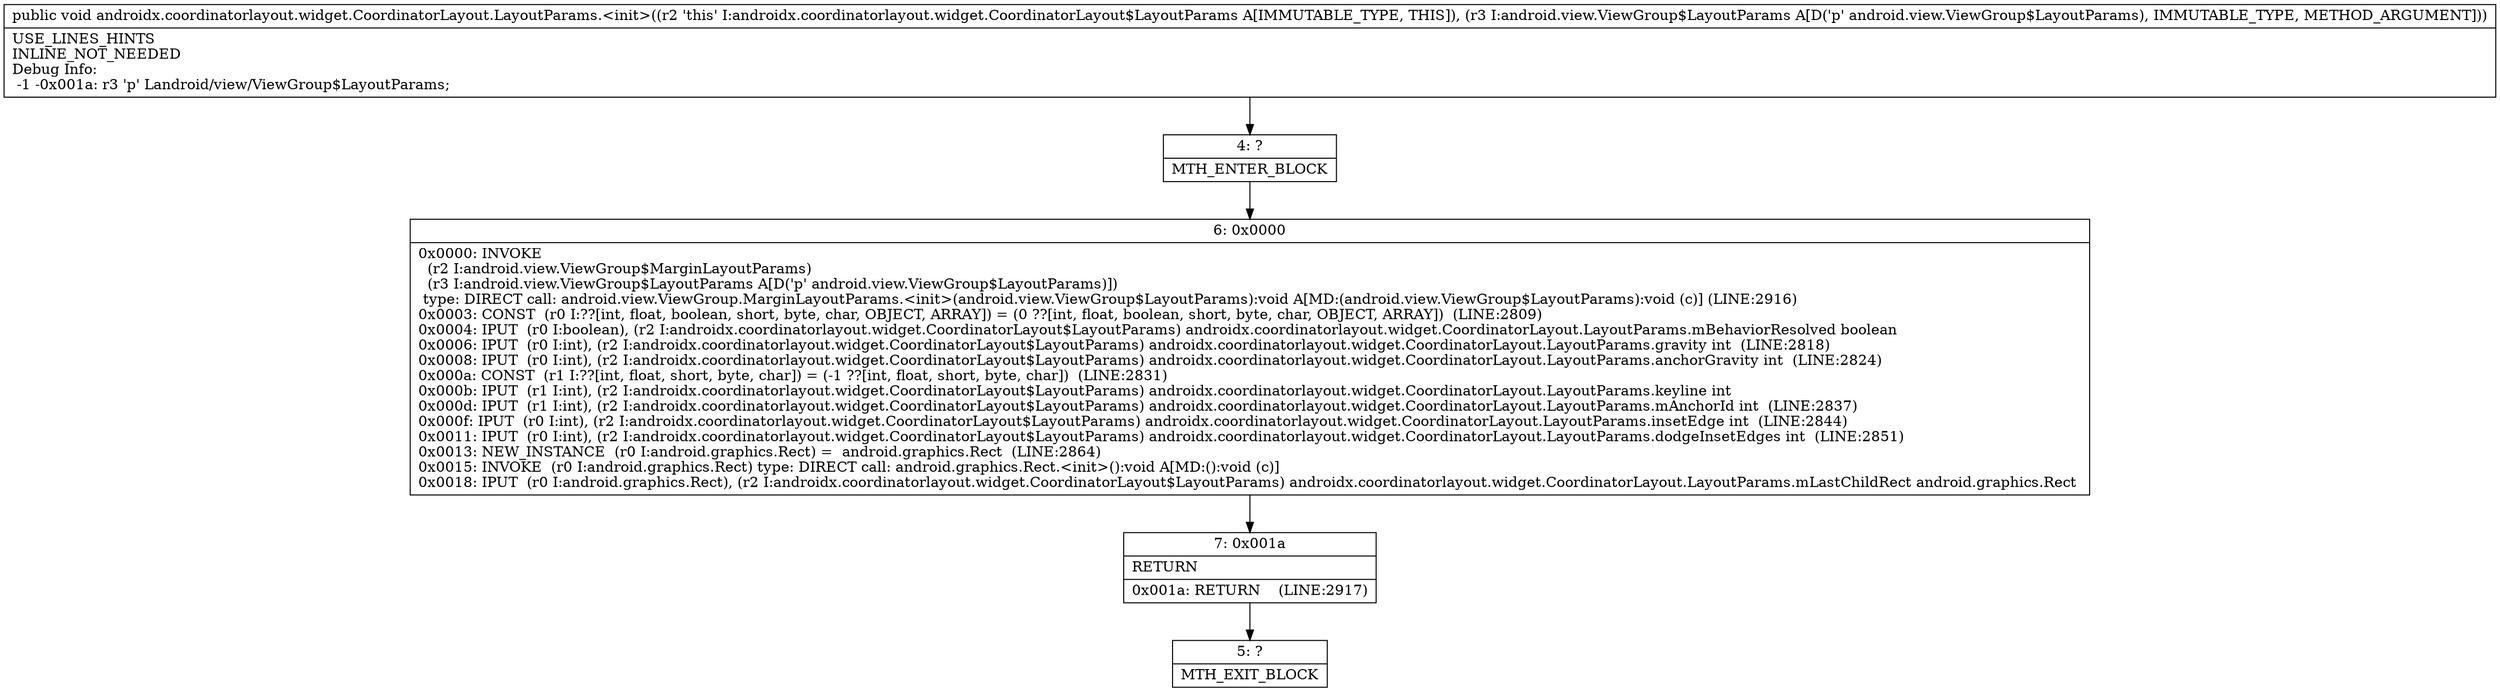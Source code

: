 digraph "CFG forandroidx.coordinatorlayout.widget.CoordinatorLayout.LayoutParams.\<init\>(Landroid\/view\/ViewGroup$LayoutParams;)V" {
Node_4 [shape=record,label="{4\:\ ?|MTH_ENTER_BLOCK\l}"];
Node_6 [shape=record,label="{6\:\ 0x0000|0x0000: INVOKE  \l  (r2 I:android.view.ViewGroup$MarginLayoutParams)\l  (r3 I:android.view.ViewGroup$LayoutParams A[D('p' android.view.ViewGroup$LayoutParams)])\l type: DIRECT call: android.view.ViewGroup.MarginLayoutParams.\<init\>(android.view.ViewGroup$LayoutParams):void A[MD:(android.view.ViewGroup$LayoutParams):void (c)] (LINE:2916)\l0x0003: CONST  (r0 I:??[int, float, boolean, short, byte, char, OBJECT, ARRAY]) = (0 ??[int, float, boolean, short, byte, char, OBJECT, ARRAY])  (LINE:2809)\l0x0004: IPUT  (r0 I:boolean), (r2 I:androidx.coordinatorlayout.widget.CoordinatorLayout$LayoutParams) androidx.coordinatorlayout.widget.CoordinatorLayout.LayoutParams.mBehaviorResolved boolean \l0x0006: IPUT  (r0 I:int), (r2 I:androidx.coordinatorlayout.widget.CoordinatorLayout$LayoutParams) androidx.coordinatorlayout.widget.CoordinatorLayout.LayoutParams.gravity int  (LINE:2818)\l0x0008: IPUT  (r0 I:int), (r2 I:androidx.coordinatorlayout.widget.CoordinatorLayout$LayoutParams) androidx.coordinatorlayout.widget.CoordinatorLayout.LayoutParams.anchorGravity int  (LINE:2824)\l0x000a: CONST  (r1 I:??[int, float, short, byte, char]) = (\-1 ??[int, float, short, byte, char])  (LINE:2831)\l0x000b: IPUT  (r1 I:int), (r2 I:androidx.coordinatorlayout.widget.CoordinatorLayout$LayoutParams) androidx.coordinatorlayout.widget.CoordinatorLayout.LayoutParams.keyline int \l0x000d: IPUT  (r1 I:int), (r2 I:androidx.coordinatorlayout.widget.CoordinatorLayout$LayoutParams) androidx.coordinatorlayout.widget.CoordinatorLayout.LayoutParams.mAnchorId int  (LINE:2837)\l0x000f: IPUT  (r0 I:int), (r2 I:androidx.coordinatorlayout.widget.CoordinatorLayout$LayoutParams) androidx.coordinatorlayout.widget.CoordinatorLayout.LayoutParams.insetEdge int  (LINE:2844)\l0x0011: IPUT  (r0 I:int), (r2 I:androidx.coordinatorlayout.widget.CoordinatorLayout$LayoutParams) androidx.coordinatorlayout.widget.CoordinatorLayout.LayoutParams.dodgeInsetEdges int  (LINE:2851)\l0x0013: NEW_INSTANCE  (r0 I:android.graphics.Rect) =  android.graphics.Rect  (LINE:2864)\l0x0015: INVOKE  (r0 I:android.graphics.Rect) type: DIRECT call: android.graphics.Rect.\<init\>():void A[MD:():void (c)]\l0x0018: IPUT  (r0 I:android.graphics.Rect), (r2 I:androidx.coordinatorlayout.widget.CoordinatorLayout$LayoutParams) androidx.coordinatorlayout.widget.CoordinatorLayout.LayoutParams.mLastChildRect android.graphics.Rect \l}"];
Node_7 [shape=record,label="{7\:\ 0x001a|RETURN\l|0x001a: RETURN    (LINE:2917)\l}"];
Node_5 [shape=record,label="{5\:\ ?|MTH_EXIT_BLOCK\l}"];
MethodNode[shape=record,label="{public void androidx.coordinatorlayout.widget.CoordinatorLayout.LayoutParams.\<init\>((r2 'this' I:androidx.coordinatorlayout.widget.CoordinatorLayout$LayoutParams A[IMMUTABLE_TYPE, THIS]), (r3 I:android.view.ViewGroup$LayoutParams A[D('p' android.view.ViewGroup$LayoutParams), IMMUTABLE_TYPE, METHOD_ARGUMENT]))  | USE_LINES_HINTS\lINLINE_NOT_NEEDED\lDebug Info:\l  \-1 \-0x001a: r3 'p' Landroid\/view\/ViewGroup$LayoutParams;\l}"];
MethodNode -> Node_4;Node_4 -> Node_6;
Node_6 -> Node_7;
Node_7 -> Node_5;
}

